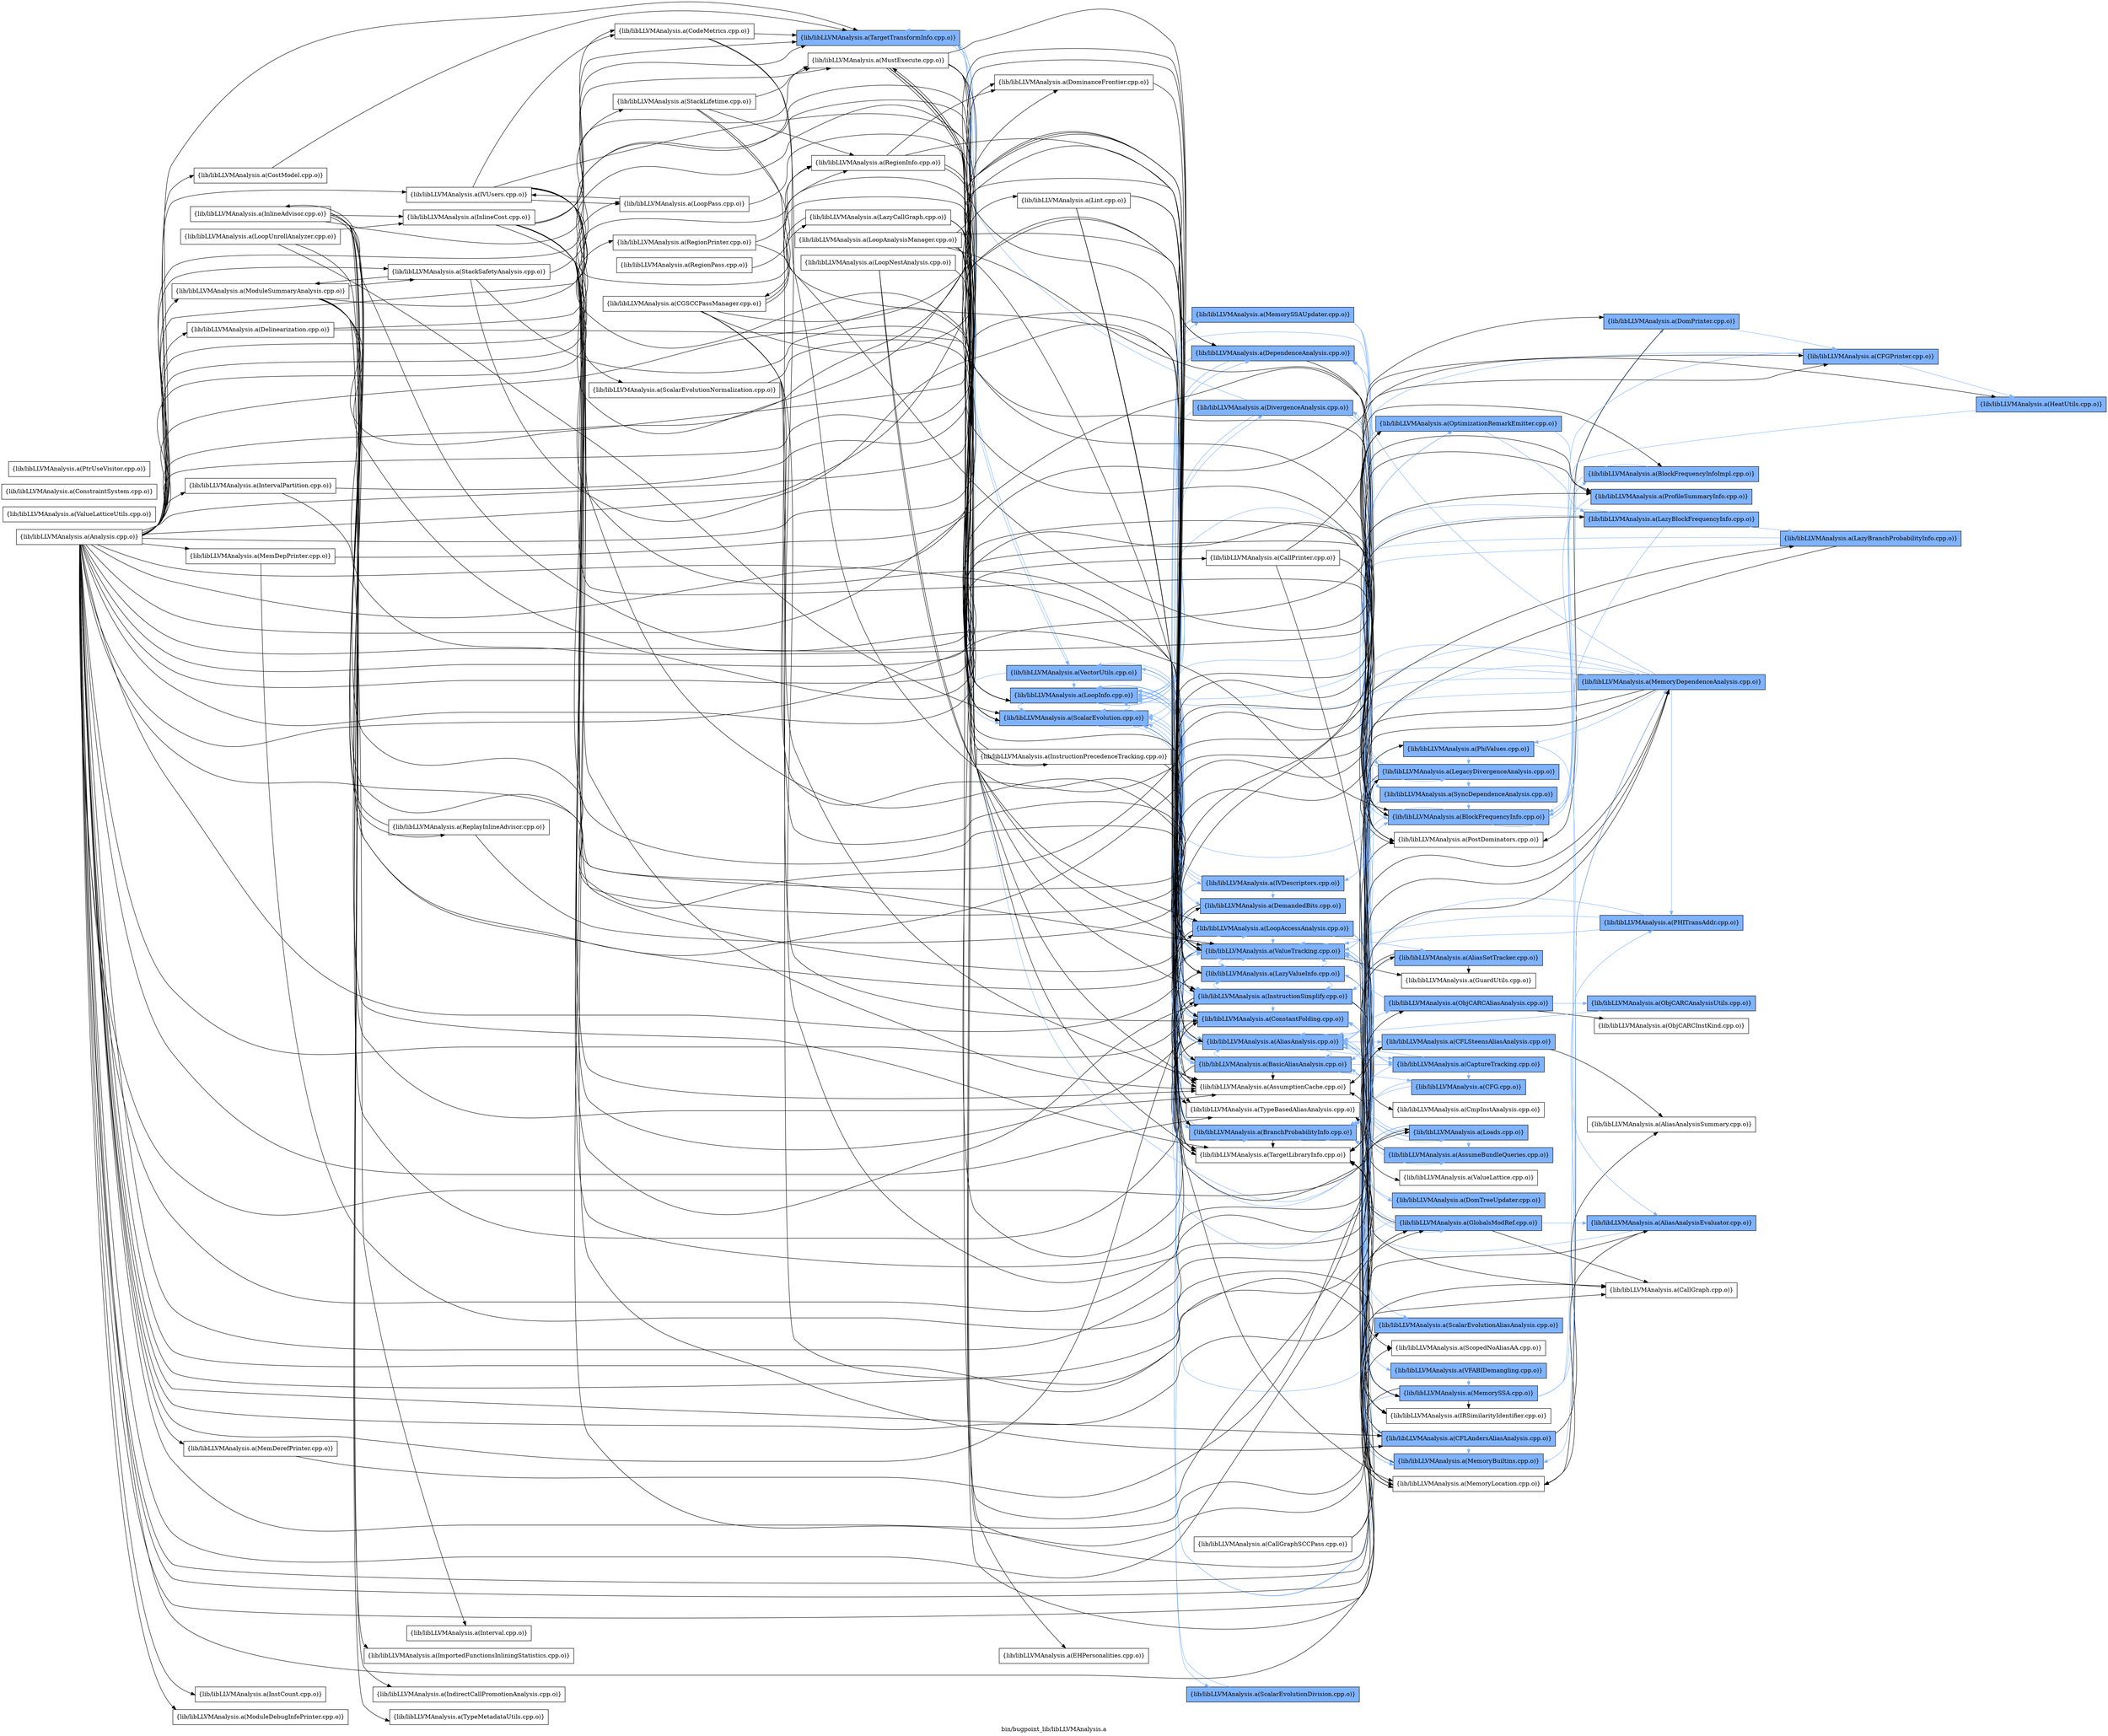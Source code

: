 digraph "bin/bugpoint_lib/libLLVMAnalysis.a" {
	label="bin/bugpoint_lib/libLLVMAnalysis.a";
	rankdir=LR;
	{ rank=same; Node0x55ad96d73818;  }
	{ rank=same; Node0x55ad96d7d638; Node0x55ad96d7c7d8; Node0x55ad96d75f78;  }
	{ rank=same; Node0x55ad96d74808; Node0x55ad96d7a348; Node0x55ad96d814b8; Node0x55ad96d79ad8; Node0x55ad96d783b8; Node0x55ad96d75118; Node0x55ad96d80428; Node0x55ad96d6cd88; Node0x55ad96d6e318; Node0x55ad96d77918; Node0x55ad96d77238; Node0x55ad96d76b58; Node0x55ad96d7fde8; Node0x55ad96d72c38; Node0x55ad96d7a898; Node0x55ad96d71d38; Node0x55ad96d74358;  }
	{ rank=same; Node0x55ad96d6ff38; Node0x55ad96d6dc38; Node0x55ad96d774b8; Node0x55ad96d80d38; Node0x55ad96d8beb8; Node0x55ad96d79498; Node0x55ad96d76798; Node0x55ad96d71428; Node0x55ad96d8c7c8; Node0x55ad96d821d8; Node0x55ad96d829f8; Node0x55ad96d6d418; Node0x55ad96d75e38; Node0x55ad96d74b28; Node0x55ad96d78548; Node0x55ad96d6a948; Node0x55ad96d7f1b8; Node0x55ad96d725a8; Node0x55ad96d6ed18; Node0x55ad96d74588; Node0x55ad96d7a488; Node0x55ad96d758e8; Node0x55ad96d805b8; Node0x55ad96d6d0a8; Node0x55ad96d8c1d8; Node0x55ad96d75078;  }
	{ rank=same; Node0x55ad96d6df08; Node0x55ad96d70e38; Node0x55ad96d7afc8; Node0x55ad96d7a9d8; Node0x55ad96d78188; Node0x55ad96d7cf58; Node0x55ad96d6d238; Node0x55ad96d702a8; Node0x55ad96d74d58; Node0x55ad96d708e8; Node0x55ad96d77be8;  }
	{ rank=same; Node0x55ad96d76108; Node0x55ad96d78908;  }
	{ rank=same; Node0x55ad96d73818;  }
	{ rank=same; Node0x55ad96d7d638; Node0x55ad96d7c7d8; Node0x55ad96d75f78;  }
	{ rank=same; Node0x55ad96d74808; Node0x55ad96d7a348; Node0x55ad96d814b8; Node0x55ad96d79ad8; Node0x55ad96d783b8; Node0x55ad96d75118; Node0x55ad96d80428; Node0x55ad96d6cd88; Node0x55ad96d6e318; Node0x55ad96d77918; Node0x55ad96d77238; Node0x55ad96d76b58; Node0x55ad96d7fde8; Node0x55ad96d72c38; Node0x55ad96d7a898; Node0x55ad96d71d38; Node0x55ad96d74358;  }
	{ rank=same; Node0x55ad96d6ff38; Node0x55ad96d6dc38; Node0x55ad96d774b8; Node0x55ad96d80d38; Node0x55ad96d8beb8; Node0x55ad96d79498; Node0x55ad96d76798; Node0x55ad96d71428; Node0x55ad96d8c7c8; Node0x55ad96d821d8; Node0x55ad96d829f8; Node0x55ad96d6d418; Node0x55ad96d75e38; Node0x55ad96d74b28; Node0x55ad96d78548; Node0x55ad96d6a948; Node0x55ad96d7f1b8; Node0x55ad96d725a8; Node0x55ad96d6ed18; Node0x55ad96d74588; Node0x55ad96d7a488; Node0x55ad96d758e8; Node0x55ad96d805b8; Node0x55ad96d6d0a8; Node0x55ad96d8c1d8; Node0x55ad96d75078;  }
	{ rank=same; Node0x55ad96d6df08; Node0x55ad96d70e38; Node0x55ad96d7afc8; Node0x55ad96d7a9d8; Node0x55ad96d78188; Node0x55ad96d7cf58; Node0x55ad96d6d238; Node0x55ad96d702a8; Node0x55ad96d74d58; Node0x55ad96d708e8; Node0x55ad96d77be8;  }
	{ rank=same; Node0x55ad96d76108; Node0x55ad96d78908;  }

	Node0x55ad96d73818 [shape=record,shape=box,group=1,style=filled,fillcolor="0.600000 0.5 1",label="{lib/libLLVMAnalysis.a(TargetTransformInfo.cpp.o)}"];
	Node0x55ad96d73818 -> Node0x55ad96d7d638[color="0.600000 0.5 1"];
	Node0x55ad96d73818 -> Node0x55ad96d7c7d8[color="0.600000 0.5 1"];
	Node0x55ad96d73818 -> Node0x55ad96d75f78[color="0.600000 0.5 1"];
	Node0x55ad96d80428 [shape=record,shape=box,group=1,style=filled,fillcolor="0.600000 0.5 1",label="{lib/libLLVMAnalysis.a(AliasAnalysis.cpp.o)}"];
	Node0x55ad96d80428 -> Node0x55ad96d6d418[color="0.600000 0.5 1"];
	Node0x55ad96d80428 -> Node0x55ad96d6cd88[color="0.600000 0.5 1"];
	Node0x55ad96d80428 -> Node0x55ad96d75e38[color="0.600000 0.5 1"];
	Node0x55ad96d80428 -> Node0x55ad96d74b28[color="0.600000 0.5 1"];
	Node0x55ad96d80428 -> Node0x55ad96d78548[color="0.600000 0.5 1"];
	Node0x55ad96d80428 -> Node0x55ad96d6a948[color="0.600000 0.5 1"];
	Node0x55ad96d80428 -> Node0x55ad96d774b8;
	Node0x55ad96d80428 -> Node0x55ad96d7f1b8[color="0.600000 0.5 1"];
	Node0x55ad96d80428 -> Node0x55ad96d72c38;
	Node0x55ad96d80428 -> Node0x55ad96d71d38;
	Node0x55ad96d80428 -> Node0x55ad96d725a8;
	Node0x55ad96d80428 -> Node0x55ad96d75118[color="0.600000 0.5 1"];
	Node0x55ad96d6e458 [shape=record,shape=box,group=0,label="{lib/libLLVMAnalysis.a(MustExecute.cpp.o)}"];
	Node0x55ad96d6e458 -> Node0x55ad96d6cec8;
	Node0x55ad96d6e458 -> Node0x55ad96d6ff38;
	Node0x55ad96d6e458 -> Node0x55ad96d6dc38;
	Node0x55ad96d6e458 -> Node0x55ad96d74808;
	Node0x55ad96d6e458 -> Node0x55ad96d6b168;
	Node0x55ad96d6e458 -> Node0x55ad96d77918;
	Node0x55ad96d6e458 -> Node0x55ad96d76b58;
	Node0x55ad96d6e458 -> Node0x55ad96d80d38;
	Node0x55ad96d6e458 -> Node0x55ad96d7d638;
	Node0x55ad96d6e458 -> Node0x55ad96d75118;
	Node0x55ad96d6d418 [shape=record,shape=box,group=1,style=filled,fillcolor="0.600000 0.5 1",label="{lib/libLLVMAnalysis.a(ObjCARCAliasAnalysis.cpp.o)}"];
	Node0x55ad96d6d418 -> Node0x55ad96d6d238[color="0.600000 0.5 1"];
	Node0x55ad96d6d418 -> Node0x55ad96d702a8;
	Node0x55ad96d6d418 -> Node0x55ad96d75118[color="0.600000 0.5 1"];
	Node0x55ad96d6ff38 [shape=record,shape=box,group=0,label="{lib/libLLVMAnalysis.a(PostDominators.cpp.o)}"];
	Node0x55ad96d708e8 [shape=record,shape=box,group=1,style=filled,fillcolor="0.600000 0.5 1",label="{lib/libLLVMAnalysis.a(AliasAnalysisEvaluator.cpp.o)}"];
	Node0x55ad96d708e8 -> Node0x55ad96d80428[color="0.600000 0.5 1"];
	Node0x55ad96d708e8 -> Node0x55ad96d774b8;
	Node0x55ad96d6d0a8 [shape=record,shape=box,group=1,style=filled,fillcolor="0.600000 0.5 1",label="{lib/libLLVMAnalysis.a(AliasSetTracker.cpp.o)}"];
	Node0x55ad96d6d0a8 -> Node0x55ad96d80428[color="0.600000 0.5 1"];
	Node0x55ad96d6d0a8 -> Node0x55ad96d8c7c8;
	Node0x55ad96d6d0a8 -> Node0x55ad96d774b8;
	Node0x55ad96d6c928 [shape=record,shape=box,group=0,label="{lib/libLLVMAnalysis.a(Analysis.cpp.o)}"];
	Node0x55ad96d6c928 -> Node0x55ad96d80428;
	Node0x55ad96d6c928 -> Node0x55ad96d6e048;
	Node0x55ad96d6c928 -> Node0x55ad96d6e458;
	Node0x55ad96d6c928 -> Node0x55ad96d6d418;
	Node0x55ad96d6c928 -> Node0x55ad96d71428;
	Node0x55ad96d6c928 -> Node0x55ad96d6ed18;
	Node0x55ad96d6c928 -> Node0x55ad96d6ff38;
	Node0x55ad96d6c928 -> Node0x55ad96d708e8;
	Node0x55ad96d6c928 -> Node0x55ad96d6d0a8;
	Node0x55ad96d6c928 -> Node0x55ad96d6cd88;
	Node0x55ad96d6c928 -> Node0x55ad96d6dc38;
	Node0x55ad96d6c928 -> Node0x55ad96d74808;
	Node0x55ad96d6c928 -> Node0x55ad96d76108;
	Node0x55ad96d6c928 -> Node0x55ad96d75e38;
	Node0x55ad96d6c928 -> Node0x55ad96d74b28;
	Node0x55ad96d6c928 -> Node0x55ad96d77be8;
	Node0x55ad96d6c928 -> Node0x55ad96d78868;
	Node0x55ad96d6c928 -> Node0x55ad96d768d8;
	Node0x55ad96d6c928 -> Node0x55ad96d77648;
	Node0x55ad96d6c928 -> Node0x55ad96d7a898;
	Node0x55ad96d6c928 -> Node0x55ad96d7a348;
	Node0x55ad96d6c928 -> Node0x55ad96d7afc8;
	Node0x55ad96d6c928 -> Node0x55ad96d6a358;
	Node0x55ad96d6c928 -> Node0x55ad96d6a948;
	Node0x55ad96d6c928 -> Node0x55ad96d8c1d8;
	Node0x55ad96d6c928 -> Node0x55ad96d8b648;
	Node0x55ad96d6c928 -> Node0x55ad96d8ecf8;
	Node0x55ad96d6c928 -> Node0x55ad96d8f428;
	Node0x55ad96d6c928 -> Node0x55ad96d78908;
	Node0x55ad96d6c928 -> Node0x55ad96d78188;
	Node0x55ad96d6c928 -> Node0x55ad96d77918;
	Node0x55ad96d6c928 -> Node0x55ad96d80d38;
	Node0x55ad96d6c928 -> Node0x55ad96d81af8;
	Node0x55ad96d6c928 -> Node0x55ad96d7d638;
	Node0x55ad96d6c928 -> Node0x55ad96d78db8;
	Node0x55ad96d6c928 -> Node0x55ad96d79588;
	Node0x55ad96d6c928 -> Node0x55ad96d7b108;
	Node0x55ad96d6c928 -> Node0x55ad96d7a9d8;
	Node0x55ad96d6c928 -> Node0x55ad96d76798;
	Node0x55ad96d6c928 -> Node0x55ad96d78c28;
	Node0x55ad96d6c928 -> Node0x55ad96d7db88;
	Node0x55ad96d6c928 -> Node0x55ad96d7c288;
	Node0x55ad96d6c928 -> Node0x55ad96d7c7d8;
	Node0x55ad96d6c928 -> Node0x55ad96d7f1b8;
	Node0x55ad96d6c928 -> Node0x55ad96d7e808;
	Node0x55ad96d6c928 -> Node0x55ad96d73818;
	Node0x55ad96d6c928 -> Node0x55ad96d71d38;
	Node0x55ad96d6c928 -> Node0x55ad96d725a8;
	Node0x55ad96d6cd88 [shape=record,shape=box,group=1,style=filled,fillcolor="0.600000 0.5 1",label="{lib/libLLVMAnalysis.a(BasicAliasAnalysis.cpp.o)}"];
	Node0x55ad96d6cd88 -> Node0x55ad96d80428[color="0.600000 0.5 1"];
	Node0x55ad96d6cd88 -> Node0x55ad96d6ed18[color="0.600000 0.5 1"];
	Node0x55ad96d6cd88 -> Node0x55ad96d6e318;
	Node0x55ad96d6cd88 -> Node0x55ad96d74588[color="0.600000 0.5 1"];
	Node0x55ad96d6cd88 -> Node0x55ad96d78548[color="0.600000 0.5 1"];
	Node0x55ad96d6cd88 -> Node0x55ad96d7a488[color="0.600000 0.5 1"];
	Node0x55ad96d6cd88 -> Node0x55ad96d774b8;
	Node0x55ad96d6cd88 -> Node0x55ad96d72c38;
	Node0x55ad96d6cd88 -> Node0x55ad96d75118[color="0.600000 0.5 1"];
	Node0x55ad96d76108 [shape=record,shape=box,group=1,style=filled,fillcolor="0.600000 0.5 1",label="{lib/libLLVMAnalysis.a(CFGPrinter.cpp.o)}"];
	Node0x55ad96d76108 -> Node0x55ad96d6dc38[color="0.600000 0.5 1"];
	Node0x55ad96d76108 -> Node0x55ad96d74808[color="0.600000 0.5 1"];
	Node0x55ad96d76108 -> Node0x55ad96d8bb48[color="0.600000 0.5 1"];
	Node0x55ad96d75e38 [shape=record,shape=box,group=1,style=filled,fillcolor="0.600000 0.5 1",label="{lib/libLLVMAnalysis.a(CFLAndersAliasAnalysis.cpp.o)}"];
	Node0x55ad96d75e38 -> Node0x55ad96d74d58;
	Node0x55ad96d75e38 -> Node0x55ad96d7a488[color="0.600000 0.5 1"];
	Node0x55ad96d75e38 -> Node0x55ad96d72c38;
	Node0x55ad96d74b28 [shape=record,shape=box,group=1,style=filled,fillcolor="0.600000 0.5 1",label="{lib/libLLVMAnalysis.a(CFLSteensAliasAnalysis.cpp.o)}"];
	Node0x55ad96d74b28 -> Node0x55ad96d75e38[color="0.600000 0.5 1"];
	Node0x55ad96d74b28 -> Node0x55ad96d74d58;
	Node0x55ad96d74b28 -> Node0x55ad96d7a488[color="0.600000 0.5 1"];
	Node0x55ad96d74b28 -> Node0x55ad96d72c38;
	Node0x55ad96d78868 [shape=record,shape=box,group=0,label="{lib/libLLVMAnalysis.a(CallPrinter.cpp.o)}"];
	Node0x55ad96d78868 -> Node0x55ad96d6dc38;
	Node0x55ad96d78868 -> Node0x55ad96d77be8;
	Node0x55ad96d78868 -> Node0x55ad96d8bb48;
	Node0x55ad96d768d8 [shape=record,shape=box,group=0,label="{lib/libLLVMAnalysis.a(CostModel.cpp.o)}"];
	Node0x55ad96d768d8 -> Node0x55ad96d73818;
	Node0x55ad96d7a348 [shape=record,shape=box,group=1,style=filled,fillcolor="0.600000 0.5 1",label="{lib/libLLVMAnalysis.a(DependenceAnalysis.cpp.o)}"];
	Node0x55ad96d7a348 -> Node0x55ad96d80428[color="0.600000 0.5 1"];
	Node0x55ad96d7a348 -> Node0x55ad96d6cd88[color="0.600000 0.5 1"];
	Node0x55ad96d7a348 -> Node0x55ad96d7d638[color="0.600000 0.5 1"];
	Node0x55ad96d7a348 -> Node0x55ad96d774b8;
	Node0x55ad96d7a348 -> Node0x55ad96d7c7d8[color="0.600000 0.5 1"];
	Node0x55ad96d7a348 -> Node0x55ad96d75118[color="0.600000 0.5 1"];
	Node0x55ad96d7afc8 [shape=record,shape=box,group=1,style=filled,fillcolor="0.600000 0.5 1",label="{lib/libLLVMAnalysis.a(DomPrinter.cpp.o)}"];
	Node0x55ad96d7afc8 -> Node0x55ad96d6ff38;
	Node0x55ad96d7afc8 -> Node0x55ad96d76108[color="0.600000 0.5 1"];
	Node0x55ad96d6a948 [shape=record,shape=box,group=1,style=filled,fillcolor="0.600000 0.5 1",label="{lib/libLLVMAnalysis.a(GlobalsModRef.cpp.o)}"];
	Node0x55ad96d6a948 -> Node0x55ad96d80428[color="0.600000 0.5 1"];
	Node0x55ad96d6a948 -> Node0x55ad96d708e8[color="0.600000 0.5 1"];
	Node0x55ad96d6a948 -> Node0x55ad96d77be8;
	Node0x55ad96d6a948 -> Node0x55ad96d7a488[color="0.600000 0.5 1"];
	Node0x55ad96d6a948 -> Node0x55ad96d72c38;
	Node0x55ad96d6a948 -> Node0x55ad96d75118[color="0.600000 0.5 1"];
	Node0x55ad96d8ecf8 [shape=record,shape=box,group=0,label="{lib/libLLVMAnalysis.a(InstCount.cpp.o)}"];
	Node0x55ad96d8f428 [shape=record,shape=box,group=0,label="{lib/libLLVMAnalysis.a(IntervalPartition.cpp.o)}"];
	Node0x55ad96d8f428 -> Node0x55ad96d6a358;
	Node0x55ad96d8f428 -> Node0x55ad96d8e7a8;
	Node0x55ad96d77918 [shape=record,shape=box,group=1,style=filled,fillcolor="0.600000 0.5 1",label="{lib/libLLVMAnalysis.a(LazyValueInfo.cpp.o)}"];
	Node0x55ad96d77918 -> Node0x55ad96d6e318;
	Node0x55ad96d77918 -> Node0x55ad96d77238[color="0.600000 0.5 1"];
	Node0x55ad96d77918 -> Node0x55ad96d76b58[color="0.600000 0.5 1"];
	Node0x55ad96d77918 -> Node0x55ad96d72c38;
	Node0x55ad96d77918 -> Node0x55ad96d758e8;
	Node0x55ad96d77918 -> Node0x55ad96d75118[color="0.600000 0.5 1"];
	Node0x55ad96d80d38 [shape=record,shape=box,group=1,style=filled,fillcolor="0.600000 0.5 1",label="{lib/libLLVMAnalysis.a(LegacyDivergenceAnalysis.cpp.o)}"];
	Node0x55ad96d80d38 -> Node0x55ad96d6ff38;
	Node0x55ad96d80d38 -> Node0x55ad96d6dc38[color="0.600000 0.5 1"];
	Node0x55ad96d80d38 -> Node0x55ad96d74808[color="0.600000 0.5 1"];
	Node0x55ad96d80d38 -> Node0x55ad96d814b8[color="0.600000 0.5 1"];
	Node0x55ad96d80d38 -> Node0x55ad96d7d638[color="0.600000 0.5 1"];
	Node0x55ad96d80d38 -> Node0x55ad96d8beb8[color="0.600000 0.5 1"];
	Node0x55ad96d80d38 -> Node0x55ad96d73818[color="0.600000 0.5 1"];
	Node0x55ad96d81af8 [shape=record,shape=box,group=0,label="{lib/libLLVMAnalysis.a(Lint.cpp.o)}"];
	Node0x55ad96d81af8 -> Node0x55ad96d80428;
	Node0x55ad96d81af8 -> Node0x55ad96d6e318;
	Node0x55ad96d81af8 -> Node0x55ad96d77238;
	Node0x55ad96d81af8 -> Node0x55ad96d76b58;
	Node0x55ad96d81af8 -> Node0x55ad96d821d8;
	Node0x55ad96d81af8 -> Node0x55ad96d774b8;
	Node0x55ad96d81af8 -> Node0x55ad96d72c38;
	Node0x55ad96d81af8 -> Node0x55ad96d75118;
	Node0x55ad96d79588 [shape=record,shape=box,group=0,label="{lib/libLLVMAnalysis.a(MemDepPrinter.cpp.o)}"];
	Node0x55ad96d79588 -> Node0x55ad96d80428;
	Node0x55ad96d79588 -> Node0x55ad96d7a9d8;
	Node0x55ad96d7b108 [shape=record,shape=box,group=0,label="{lib/libLLVMAnalysis.a(MemDerefPrinter.cpp.o)}"];
	Node0x55ad96d7b108 -> Node0x55ad96d821d8;
	Node0x55ad96d78c28 [shape=record,shape=box,group=0,label="{lib/libLLVMAnalysis.a(ModuleDebugInfoPrinter.cpp.o)}"];
	Node0x55ad96d7db88 [shape=record,shape=box,group=0,label="{lib/libLLVMAnalysis.a(RegionInfo.cpp.o)}"];
	Node0x55ad96d7db88 -> Node0x55ad96d6ff38;
	Node0x55ad96d7db88 -> Node0x55ad96d74808;
	Node0x55ad96d7db88 -> Node0x55ad96d6a358;
	Node0x55ad96d7db88 -> Node0x55ad96d7d638;
	Node0x55ad96d7b608 [shape=record,shape=box,group=0,label="{lib/libLLVMAnalysis.a(RegionPass.cpp.o)}"];
	Node0x55ad96d7b608 -> Node0x55ad96d7db88;
	Node0x55ad96d7c288 [shape=record,shape=box,group=0,label="{lib/libLLVMAnalysis.a(RegionPrinter.cpp.o)}"];
	Node0x55ad96d7c288 -> Node0x55ad96d76108;
	Node0x55ad96d7c288 -> Node0x55ad96d7db88;
	Node0x55ad96d7c7d8 [shape=record,shape=box,group=1,style=filled,fillcolor="0.600000 0.5 1",label="{lib/libLLVMAnalysis.a(ScalarEvolution.cpp.o)}"];
	Node0x55ad96d7c7d8 -> Node0x55ad96d80428[color="0.600000 0.5 1"];
	Node0x55ad96d7c7d8 -> Node0x55ad96d6cd88[color="0.600000 0.5 1"];
	Node0x55ad96d7c7d8 -> Node0x55ad96d6e318;
	Node0x55ad96d7c7d8 -> Node0x55ad96d74808[color="0.600000 0.5 1"];
	Node0x55ad96d7c7d8 -> Node0x55ad96d7a348[color="0.600000 0.5 1"];
	Node0x55ad96d7c7d8 -> Node0x55ad96d77918[color="0.600000 0.5 1"];
	Node0x55ad96d7c7d8 -> Node0x55ad96d77238[color="0.600000 0.5 1"];
	Node0x55ad96d7c7d8 -> Node0x55ad96d76b58[color="0.600000 0.5 1"];
	Node0x55ad96d7c7d8 -> Node0x55ad96d7d638[color="0.600000 0.5 1"];
	Node0x55ad96d7c7d8 -> Node0x55ad96d7fde8[color="0.600000 0.5 1"];
	Node0x55ad96d7c7d8 -> Node0x55ad96d72c38;
	Node0x55ad96d7c7d8 -> Node0x55ad96d75118[color="0.600000 0.5 1"];
	Node0x55ad96d7f1b8 [shape=record,shape=box,group=1,style=filled,fillcolor="0.600000 0.5 1",label="{lib/libLLVMAnalysis.a(ScalarEvolutionAliasAnalysis.cpp.o)}"];
	Node0x55ad96d7f1b8 -> Node0x55ad96d7c7d8[color="0.600000 0.5 1"];
	Node0x55ad96d72c38 [shape=record,shape=box,group=0,label="{lib/libLLVMAnalysis.a(TargetLibraryInfo.cpp.o)}"];
	Node0x55ad96d71d38 [shape=record,shape=box,group=0,label="{lib/libLLVMAnalysis.a(TypeBasedAliasAnalysis.cpp.o)}"];
	Node0x55ad96d725a8 [shape=record,shape=box,group=0,label="{lib/libLLVMAnalysis.a(ScopedNoAliasAA.cpp.o)}"];
	Node0x55ad96d6b168 [shape=record,shape=box,group=0,label="{lib/libLLVMAnalysis.a(EHPersonalities.cpp.o)}"];
	Node0x55ad96d75f78 [shape=record,shape=box,group=1,style=filled,fillcolor="0.600000 0.5 1",label="{lib/libLLVMAnalysis.a(VectorUtils.cpp.o)}"];
	Node0x55ad96d75f78 -> Node0x55ad96d7a898[color="0.600000 0.5 1"];
	Node0x55ad96d75f78 -> Node0x55ad96d7d638[color="0.600000 0.5 1"];
	Node0x55ad96d75f78 -> Node0x55ad96d7c7d8[color="0.600000 0.5 1"];
	Node0x55ad96d75f78 -> Node0x55ad96d73818[color="0.600000 0.5 1"];
	Node0x55ad96d75f78 -> Node0x55ad96d71d38;
	Node0x55ad96d75f78 -> Node0x55ad96d75118[color="0.600000 0.5 1"];
	Node0x55ad96d75f78 -> Node0x55ad96d74358[color="0.600000 0.5 1"];
	Node0x55ad96d75118 [shape=record,shape=box,group=1,style=filled,fillcolor="0.600000 0.5 1",label="{lib/libLLVMAnalysis.a(ValueTracking.cpp.o)}"];
	Node0x55ad96d75118 -> Node0x55ad96d80428[color="0.600000 0.5 1"];
	Node0x55ad96d75118 -> Node0x55ad96d71428[color="0.600000 0.5 1"];
	Node0x55ad96d75118 -> Node0x55ad96d6cd88[color="0.600000 0.5 1"];
	Node0x55ad96d75118 -> Node0x55ad96d6e318;
	Node0x55ad96d75118 -> Node0x55ad96d74808[color="0.600000 0.5 1"];
	Node0x55ad96d75118 -> Node0x55ad96d8c7c8;
	Node0x55ad96d75118 -> Node0x55ad96d77918[color="0.600000 0.5 1"];
	Node0x55ad96d75118 -> Node0x55ad96d77238[color="0.600000 0.5 1"];
	Node0x55ad96d75118 -> Node0x55ad96d76b58[color="0.600000 0.5 1"];
	Node0x55ad96d75118 -> Node0x55ad96d821d8[color="0.600000 0.5 1"];
	Node0x55ad96d75118 -> Node0x55ad96d829f8[color="0.600000 0.5 1"];
	Node0x55ad96d75118 -> Node0x55ad96d7d638[color="0.600000 0.5 1"];
	Node0x55ad96d75118 -> Node0x55ad96d7c7d8[color="0.600000 0.5 1"];
	Node0x55ad96d75118 -> Node0x55ad96d72c38;
	Node0x55ad96d7cf58 [shape=record,shape=box,group=1,style=filled,fillcolor="0.600000 0.5 1",label="{lib/libLLVMAnalysis.a(ProfileSummaryInfo.cpp.o)}"];
	Node0x55ad96d7cf58 -> Node0x55ad96d6dc38[color="0.600000 0.5 1"];
	Node0x55ad96d79498 [shape=record,shape=box,group=1,style=filled,fillcolor="0.600000 0.5 1",label="{lib/libLLVMAnalysis.a(DomTreeUpdater.cpp.o)}"];
	Node0x55ad96d79498 -> Node0x55ad96d74808[color="0.600000 0.5 1"];
	Node0x55ad96d7d638 [shape=record,shape=box,group=1,style=filled,fillcolor="0.600000 0.5 1",label="{lib/libLLVMAnalysis.a(LoopInfo.cpp.o)}"];
	Node0x55ad96d7d638 -> Node0x55ad96d74808[color="0.600000 0.5 1"];
	Node0x55ad96d7d638 -> Node0x55ad96d7a348[color="0.600000 0.5 1"];
	Node0x55ad96d7d638 -> Node0x55ad96d814b8[color="0.600000 0.5 1"];
	Node0x55ad96d7d638 -> Node0x55ad96d79ad8[color="0.600000 0.5 1"];
	Node0x55ad96d7d638 -> Node0x55ad96d783b8[color="0.600000 0.5 1"];
	Node0x55ad96d7d638 -> Node0x55ad96d7c7d8[color="0.600000 0.5 1"];
	Node0x55ad96d7d638 -> Node0x55ad96d75118[color="0.600000 0.5 1"];
	Node0x55ad96d78548 [shape=record,shape=box,group=1,style=filled,fillcolor="0.600000 0.5 1",label="{lib/libLLVMAnalysis.a(CaptureTracking.cpp.o)}"];
	Node0x55ad96d78548 -> Node0x55ad96d80428[color="0.600000 0.5 1"];
	Node0x55ad96d78548 -> Node0x55ad96d74808[color="0.600000 0.5 1"];
	Node0x55ad96d78548 -> Node0x55ad96d74588[color="0.600000 0.5 1"];
	Node0x55ad96d78548 -> Node0x55ad96d75118[color="0.600000 0.5 1"];
	Node0x55ad96d774b8 [shape=record,shape=box,group=0,label="{lib/libLLVMAnalysis.a(MemoryLocation.cpp.o)}"];
	Node0x55ad96d774b8 -> Node0x55ad96d72c38;
	Node0x55ad96d774b8 -> Node0x55ad96d71d38;
	Node0x55ad96d8c7c8 [shape=record,shape=box,group=0,label="{lib/libLLVMAnalysis.a(GuardUtils.cpp.o)}"];
	Node0x55ad96d6e048 [shape=record,shape=box,group=0,label="{lib/libLLVMAnalysis.a(ModuleSummaryAnalysis.cpp.o)}"];
	Node0x55ad96d6e048 -> Node0x55ad96d6ddc8;
	Node0x55ad96d6e048 -> Node0x55ad96d6dc38;
	Node0x55ad96d6e048 -> Node0x55ad96d6df08;
	Node0x55ad96d6e048 -> Node0x55ad96d74808;
	Node0x55ad96d6e048 -> Node0x55ad96d7d638;
	Node0x55ad96d6e048 -> Node0x55ad96d7cf58;
	Node0x55ad96d6e048 -> Node0x55ad96d7e808;
	Node0x55ad96d6e048 -> Node0x55ad96d71928;
	Node0x55ad96d71428 [shape=record,shape=box,group=1,style=filled,fillcolor="0.600000 0.5 1",label="{lib/libLLVMAnalysis.a(OptimizationRemarkEmitter.cpp.o)}"];
	Node0x55ad96d71428 -> Node0x55ad96d80428[color="0.600000 0.5 1"];
	Node0x55ad96d71428 -> Node0x55ad96d6dc38[color="0.600000 0.5 1"];
	Node0x55ad96d71428 -> Node0x55ad96d74808[color="0.600000 0.5 1"];
	Node0x55ad96d71428 -> Node0x55ad96d78188[color="0.600000 0.5 1"];
	Node0x55ad96d71428 -> Node0x55ad96d7d638[color="0.600000 0.5 1"];
	Node0x55ad96d71428 -> Node0x55ad96d7cf58[color="0.600000 0.5 1"];
	Node0x55ad96d6ed18 [shape=record,shape=box,group=1,style=filled,fillcolor="0.600000 0.5 1",label="{lib/libLLVMAnalysis.a(PhiValues.cpp.o)}"];
	Node0x55ad96d6ed18 -> Node0x55ad96d708e8[color="0.600000 0.5 1"];
	Node0x55ad96d6ed18 -> Node0x55ad96d80d38[color="0.600000 0.5 1"];
	Node0x55ad96d6dc38 [shape=record,shape=box,group=1,style=filled,fillcolor="0.600000 0.5 1",label="{lib/libLLVMAnalysis.a(BlockFrequencyInfo.cpp.o)}"];
	Node0x55ad96d6dc38 -> Node0x55ad96d6df08[color="0.600000 0.5 1"];
	Node0x55ad96d6dc38 -> Node0x55ad96d74808[color="0.600000 0.5 1"];
	Node0x55ad96d6dc38 -> Node0x55ad96d7d638[color="0.600000 0.5 1"];
	Node0x55ad96d74808 [shape=record,shape=box,group=1,style=filled,fillcolor="0.600000 0.5 1",label="{lib/libLLVMAnalysis.a(BranchProbabilityInfo.cpp.o)}"];
	Node0x55ad96d74808 -> Node0x55ad96d6ff38;
	Node0x55ad96d74808 -> Node0x55ad96d6dc38[color="0.600000 0.5 1"];
	Node0x55ad96d74808 -> Node0x55ad96d7d638[color="0.600000 0.5 1"];
	Node0x55ad96d74808 -> Node0x55ad96d72c38;
	Node0x55ad96d77be8 [shape=record,shape=box,group=0,label="{lib/libLLVMAnalysis.a(CallGraph.cpp.o)}"];
	Node0x55ad96d77648 [shape=record,shape=box,group=0,label="{lib/libLLVMAnalysis.a(Delinearization.cpp.o)}"];
	Node0x55ad96d77648 -> Node0x55ad96d7d638;
	Node0x55ad96d77648 -> Node0x55ad96d7c7d8;
	Node0x55ad96d7a898 [shape=record,shape=box,group=1,style=filled,fillcolor="0.600000 0.5 1",label="{lib/libLLVMAnalysis.a(DemandedBits.cpp.o)}"];
	Node0x55ad96d7a898 -> Node0x55ad96d6e318;
	Node0x55ad96d7a898 -> Node0x55ad96d75118[color="0.600000 0.5 1"];
	Node0x55ad96d6a358 [shape=record,shape=box,group=0,label="{lib/libLLVMAnalysis.a(DominanceFrontier.cpp.o)}"];
	Node0x55ad96d6a358 -> Node0x55ad96d74808;
	Node0x55ad96d8c1d8 [shape=record,shape=box,group=0,label="{lib/libLLVMAnalysis.a(IRSimilarityIdentifier.cpp.o)}"];
	Node0x55ad96d8b648 [shape=record,shape=box,group=0,label="{lib/libLLVMAnalysis.a(IVUsers.cpp.o)}"];
	Node0x55ad96d8b648 -> Node0x55ad96d6e318;
	Node0x55ad96d8b648 -> Node0x55ad96d74808;
	Node0x55ad96d8b648 -> Node0x55ad96d8a798;
	Node0x55ad96d8b648 -> Node0x55ad96d7d638;
	Node0x55ad96d8b648 -> Node0x55ad96d78db8;
	Node0x55ad96d8b648 -> Node0x55ad96d7c7d8;
	Node0x55ad96d8b648 -> Node0x55ad96d80068;
	Node0x55ad96d8b648 -> Node0x55ad96d75118;
	Node0x55ad96d78908 [shape=record,shape=box,group=1,style=filled,fillcolor="0.600000 0.5 1",label="{lib/libLLVMAnalysis.a(LazyBranchProbabilityInfo.cpp.o)}"];
	Node0x55ad96d78908 -> Node0x55ad96d74808[color="0.600000 0.5 1"];
	Node0x55ad96d78908 -> Node0x55ad96d7d638[color="0.600000 0.5 1"];
	Node0x55ad96d78908 -> Node0x55ad96d72c38;
	Node0x55ad96d78188 [shape=record,shape=box,group=1,style=filled,fillcolor="0.600000 0.5 1",label="{lib/libLLVMAnalysis.a(LazyBlockFrequencyInfo.cpp.o)}"];
	Node0x55ad96d78188 -> Node0x55ad96d6dc38[color="0.600000 0.5 1"];
	Node0x55ad96d78188 -> Node0x55ad96d74808[color="0.600000 0.5 1"];
	Node0x55ad96d78188 -> Node0x55ad96d78908[color="0.600000 0.5 1"];
	Node0x55ad96d78188 -> Node0x55ad96d7d638[color="0.600000 0.5 1"];
	Node0x55ad96d78db8 [shape=record,shape=box,group=0,label="{lib/libLLVMAnalysis.a(LoopPass.cpp.o)}"];
	Node0x55ad96d78db8 -> Node0x55ad96d8b648;
	Node0x55ad96d78db8 -> Node0x55ad96d7d638;
	Node0x55ad96d7a9d8 [shape=record,shape=box,group=1,style=filled,fillcolor="0.600000 0.5 1",label="{lib/libLLVMAnalysis.a(MemoryDependenceAnalysis.cpp.o)}"];
	Node0x55ad96d7a9d8 -> Node0x55ad96d80428[color="0.600000 0.5 1"];
	Node0x55ad96d7a9d8 -> Node0x55ad96d70e38[color="0.600000 0.5 1"];
	Node0x55ad96d7a9d8 -> Node0x55ad96d6ed18[color="0.600000 0.5 1"];
	Node0x55ad96d7a9d8 -> Node0x55ad96d6cd88[color="0.600000 0.5 1"];
	Node0x55ad96d7a9d8 -> Node0x55ad96d6e318;
	Node0x55ad96d7a9d8 -> Node0x55ad96d74808[color="0.600000 0.5 1"];
	Node0x55ad96d7a9d8 -> Node0x55ad96d7a348[color="0.600000 0.5 1"];
	Node0x55ad96d7a9d8 -> Node0x55ad96d7d638[color="0.600000 0.5 1"];
	Node0x55ad96d7a9d8 -> Node0x55ad96d79ad8[color="0.600000 0.5 1"];
	Node0x55ad96d7a9d8 -> Node0x55ad96d7a488[color="0.600000 0.5 1"];
	Node0x55ad96d7a9d8 -> Node0x55ad96d774b8;
	Node0x55ad96d7a9d8 -> Node0x55ad96d72c38;
	Node0x55ad96d7a9d8 -> Node0x55ad96d75118[color="0.600000 0.5 1"];
	Node0x55ad96d76798 [shape=record,shape=box,group=1,style=filled,fillcolor="0.600000 0.5 1",label="{lib/libLLVMAnalysis.a(MemorySSA.cpp.o)}"];
	Node0x55ad96d76798 -> Node0x55ad96d80428[color="0.600000 0.5 1"];
	Node0x55ad96d76798 -> Node0x55ad96d70e38[color="0.600000 0.5 1"];
	Node0x55ad96d76798 -> Node0x55ad96d6cd88[color="0.600000 0.5 1"];
	Node0x55ad96d76798 -> Node0x55ad96d74808[color="0.600000 0.5 1"];
	Node0x55ad96d76798 -> Node0x55ad96d75e38[color="0.600000 0.5 1"];
	Node0x55ad96d76798 -> Node0x55ad96d7a348[color="0.600000 0.5 1"];
	Node0x55ad96d76798 -> Node0x55ad96d7afc8[color="0.600000 0.5 1"];
	Node0x55ad96d76798 -> Node0x55ad96d8c1d8;
	Node0x55ad96d76798 -> Node0x55ad96d77918[color="0.600000 0.5 1"];
	Node0x55ad96d76798 -> Node0x55ad96d7d638[color="0.600000 0.5 1"];
	Node0x55ad96d76798 -> Node0x55ad96d7a9d8[color="0.600000 0.5 1"];
	Node0x55ad96d76798 -> Node0x55ad96d774b8;
	Node0x55ad96d7e808 [shape=record,shape=box,group=0,label="{lib/libLLVMAnalysis.a(StackSafetyAnalysis.cpp.o)}"];
	Node0x55ad96d7e808 -> Node0x55ad96d6e048;
	Node0x55ad96d7e808 -> Node0x55ad96d77918;
	Node0x55ad96d7e808 -> Node0x55ad96d7c7d8;
	Node0x55ad96d7e808 -> Node0x55ad96d7e8a8;
	Node0x55ad96d6e318 [shape=record,shape=box,group=0,label="{lib/libLLVMAnalysis.a(AssumptionCache.cpp.o)}"];
	Node0x55ad96d74588 [shape=record,shape=box,group=1,style=filled,fillcolor="0.600000 0.5 1",label="{lib/libLLVMAnalysis.a(CFG.cpp.o)}"];
	Node0x55ad96d74588 -> Node0x55ad96d74808[color="0.600000 0.5 1"];
	Node0x55ad96d74588 -> Node0x55ad96d7d638[color="0.600000 0.5 1"];
	Node0x55ad96d7a488 [shape=record,shape=box,group=1,style=filled,fillcolor="0.600000 0.5 1",label="{lib/libLLVMAnalysis.a(MemoryBuiltins.cpp.o)}"];
	Node0x55ad96d7a488 -> Node0x55ad96d77238[color="0.600000 0.5 1"];
	Node0x55ad96d7a488 -> Node0x55ad96d72c38;
	Node0x55ad96d7a488 -> Node0x55ad96d75118[color="0.600000 0.5 1"];
	Node0x55ad96d6df08 [shape=record,shape=box,group=1,style=filled,fillcolor="0.600000 0.5 1",label="{lib/libLLVMAnalysis.a(BlockFrequencyInfoImpl.cpp.o)}"];
	Node0x55ad96d6df08 -> Node0x55ad96d6dc38[color="0.600000 0.5 1"];
	Node0x55ad96d8bb48 [shape=record,shape=box,group=1,style=filled,fillcolor="0.600000 0.5 1",label="{lib/libLLVMAnalysis.a(HeatUtils.cpp.o)}"];
	Node0x55ad96d8bb48 -> Node0x55ad96d6dc38[color="0.600000 0.5 1"];
	Node0x55ad96d74d58 [shape=record,shape=box,group=0,label="{lib/libLLVMAnalysis.a(AliasAnalysisSummary.cpp.o)}"];
	Node0x55ad96d8a798 [shape=record,shape=box,group=0,label="{lib/libLLVMAnalysis.a(CodeMetrics.cpp.o)}"];
	Node0x55ad96d8a798 -> Node0x55ad96d6e318;
	Node0x55ad96d8a798 -> Node0x55ad96d73818;
	Node0x55ad96d8a798 -> Node0x55ad96d75118;
	Node0x55ad96d80068 [shape=record,shape=box,group=0,label="{lib/libLLVMAnalysis.a(ScalarEvolutionNormalization.cpp.o)}"];
	Node0x55ad96d80068 -> Node0x55ad96d7c7d8;
	Node0x55ad96d8e7a8 [shape=record,shape=box,group=0,label="{lib/libLLVMAnalysis.a(Interval.cpp.o)}"];
	Node0x55ad96d77238 [shape=record,shape=box,group=1,style=filled,fillcolor="0.600000 0.5 1",label="{lib/libLLVMAnalysis.a(ConstantFolding.cpp.o)}"];
	Node0x55ad96d77238 -> Node0x55ad96d72c38;
	Node0x55ad96d77238 -> Node0x55ad96d75118[color="0.600000 0.5 1"];
	Node0x55ad96d77238 -> Node0x55ad96d75f78[color="0.600000 0.5 1"];
	Node0x55ad96d76b58 [shape=record,shape=box,group=1,style=filled,fillcolor="0.600000 0.5 1",label="{lib/libLLVMAnalysis.a(InstructionSimplify.cpp.o)}"];
	Node0x55ad96d76b58 -> Node0x55ad96d80428[color="0.600000 0.5 1"];
	Node0x55ad96d76b58 -> Node0x55ad96d6e318;
	Node0x55ad96d76b58 -> Node0x55ad96d78548[color="0.600000 0.5 1"];
	Node0x55ad96d76b58 -> Node0x55ad96d77918[color="0.600000 0.5 1"];
	Node0x55ad96d76b58 -> Node0x55ad96d77238[color="0.600000 0.5 1"];
	Node0x55ad96d76b58 -> Node0x55ad96d805b8;
	Node0x55ad96d76b58 -> Node0x55ad96d7a488[color="0.600000 0.5 1"];
	Node0x55ad96d76b58 -> Node0x55ad96d72c38;
	Node0x55ad96d76b58 -> Node0x55ad96d75118[color="0.600000 0.5 1"];
	Node0x55ad96d76b58 -> Node0x55ad96d75f78[color="0.600000 0.5 1"];
	Node0x55ad96d758e8 [shape=record,shape=box,group=0,label="{lib/libLLVMAnalysis.a(ValueLattice.cpp.o)}"];
	Node0x55ad96d805b8 [shape=record,shape=box,group=0,label="{lib/libLLVMAnalysis.a(CmpInstAnalysis.cpp.o)}"];
	Node0x55ad96d814b8 [shape=record,shape=box,group=1,style=filled,fillcolor="0.600000 0.5 1",label="{lib/libLLVMAnalysis.a(DivergenceAnalysis.cpp.o)}"];
	Node0x55ad96d814b8 -> Node0x55ad96d6ff38;
	Node0x55ad96d814b8 -> Node0x55ad96d6dc38[color="0.600000 0.5 1"];
	Node0x55ad96d814b8 -> Node0x55ad96d74808[color="0.600000 0.5 1"];
	Node0x55ad96d814b8 -> Node0x55ad96d80d38[color="0.600000 0.5 1"];
	Node0x55ad96d814b8 -> Node0x55ad96d7d638[color="0.600000 0.5 1"];
	Node0x55ad96d814b8 -> Node0x55ad96d8beb8[color="0.600000 0.5 1"];
	Node0x55ad96d814b8 -> Node0x55ad96d73818[color="0.600000 0.5 1"];
	Node0x55ad96d8beb8 [shape=record,shape=box,group=1,style=filled,fillcolor="0.600000 0.5 1",label="{lib/libLLVMAnalysis.a(SyncDependenceAnalysis.cpp.o)}"];
	Node0x55ad96d8beb8 -> Node0x55ad96d6dc38[color="0.600000 0.5 1"];
	Node0x55ad96d8beb8 -> Node0x55ad96d7d638[color="0.600000 0.5 1"];
	Node0x55ad96d821d8 [shape=record,shape=box,group=1,style=filled,fillcolor="0.600000 0.5 1",label="{lib/libLLVMAnalysis.a(Loads.cpp.o)}"];
	Node0x55ad96d821d8 -> Node0x55ad96d80428[color="0.600000 0.5 1"];
	Node0x55ad96d821d8 -> Node0x55ad96d77238[color="0.600000 0.5 1"];
	Node0x55ad96d821d8 -> Node0x55ad96d829f8[color="0.600000 0.5 1"];
	Node0x55ad96d821d8 -> Node0x55ad96d7d638[color="0.600000 0.5 1"];
	Node0x55ad96d821d8 -> Node0x55ad96d7a488[color="0.600000 0.5 1"];
	Node0x55ad96d821d8 -> Node0x55ad96d774b8;
	Node0x55ad96d821d8 -> Node0x55ad96d7c7d8[color="0.600000 0.5 1"];
	Node0x55ad96d821d8 -> Node0x55ad96d75118[color="0.600000 0.5 1"];
	Node0x55ad96d829f8 [shape=record,shape=box,group=1,style=filled,fillcolor="0.600000 0.5 1",label="{lib/libLLVMAnalysis.a(AssumeBundleQueries.cpp.o)}"];
	Node0x55ad96d829f8 -> Node0x55ad96d6e318;
	Node0x55ad96d829f8 -> Node0x55ad96d75118[color="0.600000 0.5 1"];
	Node0x55ad96d79ad8 [shape=record,shape=box,group=1,style=filled,fillcolor="0.600000 0.5 1",label="{lib/libLLVMAnalysis.a(IVDescriptors.cpp.o)}"];
	Node0x55ad96d79ad8 -> Node0x55ad96d7a898[color="0.600000 0.5 1"];
	Node0x55ad96d79ad8 -> Node0x55ad96d7d638[color="0.600000 0.5 1"];
	Node0x55ad96d79ad8 -> Node0x55ad96d7c7d8[color="0.600000 0.5 1"];
	Node0x55ad96d79ad8 -> Node0x55ad96d75118[color="0.600000 0.5 1"];
	Node0x55ad96d783b8 [shape=record,shape=box,group=1,style=filled,fillcolor="0.600000 0.5 1",label="{lib/libLLVMAnalysis.a(MemorySSAUpdater.cpp.o)}"];
	Node0x55ad96d783b8 -> Node0x55ad96d74808[color="0.600000 0.5 1"];
	Node0x55ad96d783b8 -> Node0x55ad96d79498[color="0.600000 0.5 1"];
	Node0x55ad96d783b8 -> Node0x55ad96d80d38[color="0.600000 0.5 1"];
	Node0x55ad96d783b8 -> Node0x55ad96d7d638[color="0.600000 0.5 1"];
	Node0x55ad96d783b8 -> Node0x55ad96d76798[color="0.600000 0.5 1"];
	Node0x55ad96d70e38 [shape=record,shape=box,group=1,style=filled,fillcolor="0.600000 0.5 1",label="{lib/libLLVMAnalysis.a(PHITransAddr.cpp.o)}"];
	Node0x55ad96d70e38 -> Node0x55ad96d74808[color="0.600000 0.5 1"];
	Node0x55ad96d70e38 -> Node0x55ad96d76b58[color="0.600000 0.5 1"];
	Node0x55ad96d70e38 -> Node0x55ad96d75118[color="0.600000 0.5 1"];
	Node0x55ad96d6ddc8 [shape=record,shape=box,group=0,label="{lib/libLLVMAnalysis.a(IndirectCallPromotionAnalysis.cpp.o)}"];
	Node0x55ad96d71928 [shape=record,shape=box,group=0,label="{lib/libLLVMAnalysis.a(TypeMetadataUtils.cpp.o)}"];
	Node0x55ad96d6cec8 [shape=record,shape=box,group=0,label="{lib/libLLVMAnalysis.a(InstructionPrecedenceTracking.cpp.o)}"];
	Node0x55ad96d6cec8 -> Node0x55ad96d6e458;
	Node0x55ad96d6cec8 -> Node0x55ad96d75118;
	Node0x55ad96d6d238 [shape=record,shape=box,group=1,style=filled,fillcolor="0.600000 0.5 1",label="{lib/libLLVMAnalysis.a(ObjCARCAnalysisUtils.cpp.o)}"];
	Node0x55ad96d6d238 -> Node0x55ad96d80428[color="0.600000 0.5 1"];
	Node0x55ad96d702a8 [shape=record,shape=box,group=0,label="{lib/libLLVMAnalysis.a(ObjCARCInstKind.cpp.o)}"];
	Node0x55ad96d7fde8 [shape=record,shape=box,group=1,style=filled,fillcolor="0.600000 0.5 1",label="{lib/libLLVMAnalysis.a(ScalarEvolutionDivision.cpp.o)}"];
	Node0x55ad96d7fde8 -> Node0x55ad96d7c7d8[color="0.600000 0.5 1"];
	Node0x55ad96d7e8a8 [shape=record,shape=box,group=0,label="{lib/libLLVMAnalysis.a(StackLifetime.cpp.o)}"];
	Node0x55ad96d7e8a8 -> Node0x55ad96d6e458;
	Node0x55ad96d7e8a8 -> Node0x55ad96d77918;
	Node0x55ad96d7e8a8 -> Node0x55ad96d7db88;
	Node0x55ad96d7e8a8 -> Node0x55ad96d75118;
	Node0x55ad96d74358 [shape=record,shape=box,group=1,style=filled,fillcolor="0.600000 0.5 1",label="{lib/libLLVMAnalysis.a(LoopAccessAnalysis.cpp.o)}"];
	Node0x55ad96d74358 -> Node0x55ad96d80428[color="0.600000 0.5 1"];
	Node0x55ad96d74358 -> Node0x55ad96d6d0a8[color="0.600000 0.5 1"];
	Node0x55ad96d74358 -> Node0x55ad96d8c1d8;
	Node0x55ad96d74358 -> Node0x55ad96d7d638[color="0.600000 0.5 1"];
	Node0x55ad96d74358 -> Node0x55ad96d774b8;
	Node0x55ad96d74358 -> Node0x55ad96d7c7d8[color="0.600000 0.5 1"];
	Node0x55ad96d74358 -> Node0x55ad96d72c38;
	Node0x55ad96d74358 -> Node0x55ad96d75118[color="0.600000 0.5 1"];
	Node0x55ad96d74358 -> Node0x55ad96d75f78[color="0.600000 0.5 1"];
	Node0x55ad96d74358 -> Node0x55ad96d75078[color="0.600000 0.5 1"];
	Node0x55ad96d75078 [shape=record,shape=box,group=1,style=filled,fillcolor="0.600000 0.5 1",label="{lib/libLLVMAnalysis.a(VFABIDemangling.cpp.o)}"];
	Node0x55ad96d75078 -> Node0x55ad96d76798[color="0.600000 0.5 1"];
	Node0x55ad96d865f8 [shape=record,shape=box,group=0,label="{lib/libLLVMAnalysis.a(InlineCost.cpp.o)}"];
	Node0x55ad96d865f8 -> Node0x55ad96d6e458;
	Node0x55ad96d865f8 -> Node0x55ad96d71428;
	Node0x55ad96d865f8 -> Node0x55ad96d6e318;
	Node0x55ad96d865f8 -> Node0x55ad96d6dc38;
	Node0x55ad96d865f8 -> Node0x55ad96d75e38;
	Node0x55ad96d865f8 -> Node0x55ad96d8a798;
	Node0x55ad96d865f8 -> Node0x55ad96d77918;
	Node0x55ad96d865f8 -> Node0x55ad96d77238;
	Node0x55ad96d865f8 -> Node0x55ad96d76b58;
	Node0x55ad96d865f8 -> Node0x55ad96d80d38;
	Node0x55ad96d865f8 -> Node0x55ad96d7d638;
	Node0x55ad96d865f8 -> Node0x55ad96d7cf58;
	Node0x55ad96d865f8 -> Node0x55ad96d73818;
	Node0x55ad96d865f8 -> Node0x55ad96d75118;
	Node0x55ad96d865f8 -> Node0x55ad96d74358;
	Node0x55ad96d687d8 [shape=record,shape=box,group=0,label="{lib/libLLVMAnalysis.a(CallGraphSCCPass.cpp.o)}"];
	Node0x55ad96d687d8 -> Node0x55ad96d77be8;
	Node0x55ad96d687d8 -> Node0x55ad96d6a948;
	Node0x55ad96d88718 [shape=record,shape=box,group=0,label="{lib/libLLVMAnalysis.a(InlineAdvisor.cpp.o)}"];
	Node0x55ad96d88718 -> Node0x55ad96d71428;
	Node0x55ad96d88718 -> Node0x55ad96d6e318;
	Node0x55ad96d88718 -> Node0x55ad96d6dc38;
	Node0x55ad96d88718 -> Node0x55ad96d7cf58;
	Node0x55ad96d88718 -> Node0x55ad96d72c38;
	Node0x55ad96d88718 -> Node0x55ad96d73818;
	Node0x55ad96d88718 -> Node0x55ad96d75118;
	Node0x55ad96d88718 -> Node0x55ad96d865f8;
	Node0x55ad96d88718 -> Node0x55ad96d88538;
	Node0x55ad96d88718 -> Node0x55ad96d87958;
	Node0x55ad96d88538 [shape=record,shape=box,group=0,label="{lib/libLLVMAnalysis.a(ImportedFunctionsInliningStatistics.cpp.o)}"];
	Node0x55ad96d87958 [shape=record,shape=box,group=0,label="{lib/libLLVMAnalysis.a(ReplayInlineAdvisor.cpp.o)}"];
	Node0x55ad96d87958 -> Node0x55ad96d71428;
	Node0x55ad96d87958 -> Node0x55ad96d88718;
	Node0x55ad96d87188 [shape=record,shape=box,group=0,label="{lib/libLLVMAnalysis.a(CGSCCPassManager.cpp.o)}"];
	Node0x55ad96d87188 -> Node0x55ad96d80428;
	Node0x55ad96d87188 -> Node0x55ad96d71428;
	Node0x55ad96d87188 -> Node0x55ad96d7a348;
	Node0x55ad96d87188 -> Node0x55ad96d8c1d8;
	Node0x55ad96d87188 -> Node0x55ad96d77238;
	Node0x55ad96d87188 -> Node0x55ad96d7d638;
	Node0x55ad96d87188 -> Node0x55ad96d7a9d8;
	Node0x55ad96d87188 -> Node0x55ad96d80978;
	Node0x55ad96d80978 [shape=record,shape=box,group=0,label="{lib/libLLVMAnalysis.a(LazyCallGraph.cpp.o)}"];
	Node0x55ad96d80978 -> Node0x55ad96d77238;
	Node0x55ad96d80978 -> Node0x55ad96d7d638;
	Node0x55ad96d80978 -> Node0x55ad96d7c7d8;
	Node0x55ad96d80978 -> Node0x55ad96d72c38;
	Node0x55ad96d80978 -> Node0x55ad96d87188;
	Node0x55ad96d7ecb8 [shape=record,shape=box,group=0,label="{lib/libLLVMAnalysis.a(ValueLatticeUtils.cpp.o)}"];
	Node0x55ad96d7d958 [shape=record,shape=box,group=0,label="{lib/libLLVMAnalysis.a(ConstraintSystem.cpp.o)}"];
	Node0x55ad96d69458 [shape=record,shape=box,group=0,label="{lib/libLLVMAnalysis.a(LoopAnalysisManager.cpp.o)}"];
	Node0x55ad96d69458 -> Node0x55ad96d80428;
	Node0x55ad96d69458 -> Node0x55ad96d6cd88;
	Node0x55ad96d69458 -> Node0x55ad96d6e318;
	Node0x55ad96d69458 -> Node0x55ad96d7a348;
	Node0x55ad96d69458 -> Node0x55ad96d6a948;
	Node0x55ad96d69458 -> Node0x55ad96d7d638;
	Node0x55ad96d69458 -> Node0x55ad96d76798;
	Node0x55ad96d69458 -> Node0x55ad96d7c7d8;
	Node0x55ad96d69458 -> Node0x55ad96d7f1b8;
	Node0x55ad96d77328 [shape=record,shape=box,group=0,label="{lib/libLLVMAnalysis.a(LoopNestAnalysis.cpp.o)}"];
	Node0x55ad96d77328 -> Node0x55ad96d7d638;
	Node0x55ad96d77328 -> Node0x55ad96d75118;
	Node0x55ad96d77328 -> Node0x55ad96d74358;
	Node0x55ad96d67978 [shape=record,shape=box,group=0,label="{lib/libLLVMAnalysis.a(LoopUnrollAnalyzer.cpp.o)}"];
	Node0x55ad96d67978 -> Node0x55ad96d76b58;
	Node0x55ad96d67978 -> Node0x55ad96d7c7d8;
	Node0x55ad96d67978 -> Node0x55ad96d865f8;
	Node0x55ad96d8cfe8 [shape=record,shape=box,group=0,label="{lib/libLLVMAnalysis.a(PtrUseVisitor.cpp.o)}"];
}
